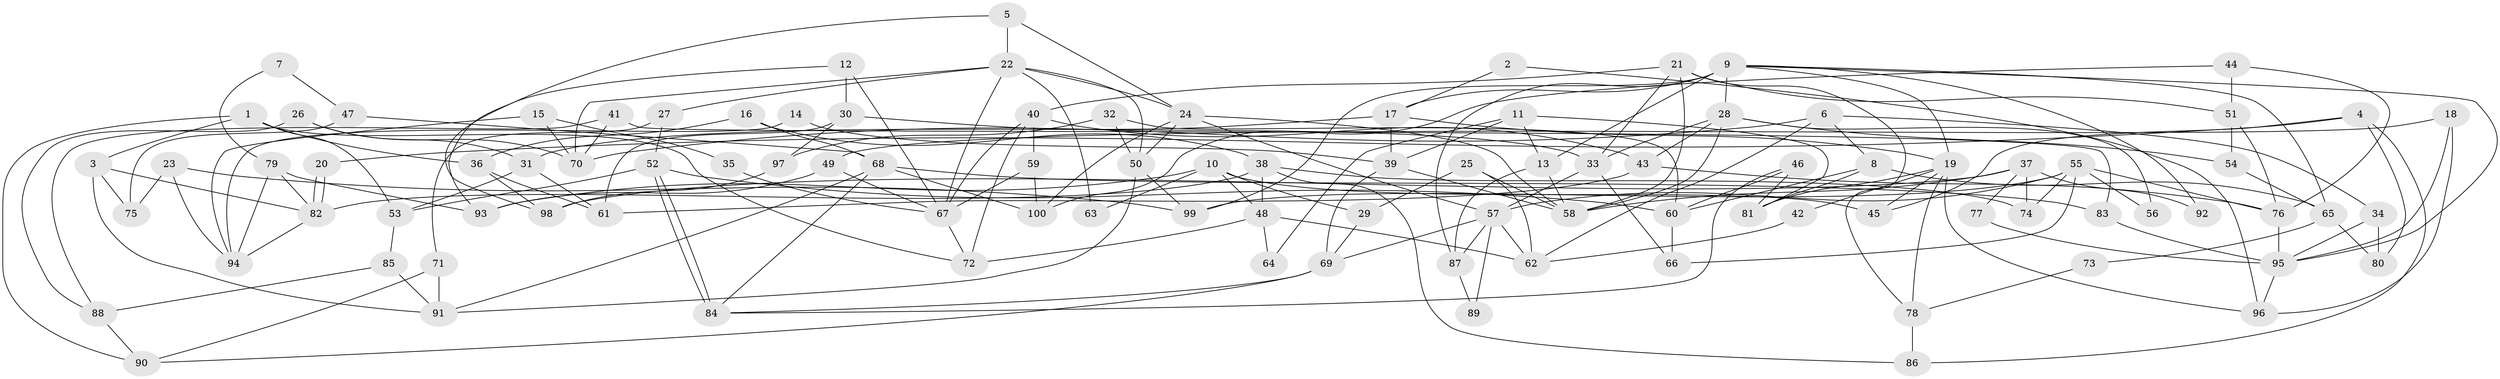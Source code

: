 // Generated by graph-tools (version 1.1) at 2025/36/03/09/25 02:36:16]
// undirected, 100 vertices, 200 edges
graph export_dot {
graph [start="1"]
  node [color=gray90,style=filled];
  1;
  2;
  3;
  4;
  5;
  6;
  7;
  8;
  9;
  10;
  11;
  12;
  13;
  14;
  15;
  16;
  17;
  18;
  19;
  20;
  21;
  22;
  23;
  24;
  25;
  26;
  27;
  28;
  29;
  30;
  31;
  32;
  33;
  34;
  35;
  36;
  37;
  38;
  39;
  40;
  41;
  42;
  43;
  44;
  45;
  46;
  47;
  48;
  49;
  50;
  51;
  52;
  53;
  54;
  55;
  56;
  57;
  58;
  59;
  60;
  61;
  62;
  63;
  64;
  65;
  66;
  67;
  68;
  69;
  70;
  71;
  72;
  73;
  74;
  75;
  76;
  77;
  78;
  79;
  80;
  81;
  82;
  83;
  84;
  85;
  86;
  87;
  88;
  89;
  90;
  91;
  92;
  93;
  94;
  95;
  96;
  97;
  98;
  99;
  100;
  1 -- 90;
  1 -- 53;
  1 -- 3;
  1 -- 36;
  1 -- 72;
  2 -- 17;
  2 -- 96;
  3 -- 91;
  3 -- 75;
  3 -- 82;
  4 -- 86;
  4 -- 45;
  4 -- 20;
  4 -- 80;
  5 -- 24;
  5 -- 22;
  5 -- 98;
  6 -- 34;
  6 -- 8;
  6 -- 62;
  6 -- 70;
  7 -- 47;
  7 -- 79;
  8 -- 81;
  8 -- 60;
  8 -- 65;
  9 -- 28;
  9 -- 17;
  9 -- 13;
  9 -- 19;
  9 -- 65;
  9 -- 87;
  9 -- 92;
  9 -- 95;
  9 -- 99;
  10 -- 29;
  10 -- 93;
  10 -- 45;
  10 -- 48;
  10 -- 63;
  11 -- 81;
  11 -- 13;
  11 -- 39;
  11 -- 64;
  12 -- 30;
  12 -- 67;
  12 -- 93;
  13 -- 58;
  13 -- 87;
  14 -- 39;
  14 -- 94;
  15 -- 94;
  15 -- 70;
  15 -- 35;
  16 -- 68;
  16 -- 38;
  16 -- 36;
  17 -- 39;
  17 -- 31;
  17 -- 19;
  18 -- 95;
  18 -- 96;
  18 -- 49;
  19 -- 42;
  19 -- 45;
  19 -- 78;
  19 -- 81;
  19 -- 96;
  20 -- 82;
  20 -- 82;
  21 -- 33;
  21 -- 51;
  21 -- 40;
  21 -- 58;
  21 -- 78;
  22 -- 67;
  22 -- 50;
  22 -- 24;
  22 -- 27;
  22 -- 63;
  22 -- 70;
  23 -- 94;
  23 -- 99;
  23 -- 75;
  24 -- 57;
  24 -- 50;
  24 -- 58;
  24 -- 100;
  25 -- 58;
  25 -- 62;
  25 -- 29;
  26 -- 70;
  26 -- 31;
  26 -- 88;
  27 -- 52;
  27 -- 71;
  28 -- 43;
  28 -- 58;
  28 -- 33;
  28 -- 54;
  28 -- 56;
  29 -- 69;
  30 -- 61;
  30 -- 33;
  30 -- 97;
  31 -- 61;
  31 -- 53;
  32 -- 97;
  32 -- 50;
  32 -- 60;
  33 -- 57;
  33 -- 66;
  34 -- 95;
  34 -- 80;
  35 -- 67;
  36 -- 61;
  36 -- 98;
  37 -- 98;
  37 -- 58;
  37 -- 74;
  37 -- 77;
  37 -- 92;
  38 -- 48;
  38 -- 82;
  38 -- 74;
  38 -- 86;
  39 -- 58;
  39 -- 69;
  40 -- 72;
  40 -- 43;
  40 -- 59;
  40 -- 67;
  41 -- 83;
  41 -- 70;
  41 -- 88;
  42 -- 62;
  43 -- 76;
  43 -- 61;
  44 -- 76;
  44 -- 100;
  44 -- 51;
  46 -- 84;
  46 -- 60;
  46 -- 81;
  47 -- 75;
  47 -- 68;
  48 -- 72;
  48 -- 62;
  48 -- 64;
  49 -- 67;
  49 -- 93;
  50 -- 99;
  50 -- 91;
  51 -- 54;
  51 -- 76;
  52 -- 84;
  52 -- 84;
  52 -- 60;
  52 -- 53;
  53 -- 85;
  54 -- 65;
  55 -- 74;
  55 -- 57;
  55 -- 56;
  55 -- 66;
  55 -- 76;
  55 -- 99;
  57 -- 87;
  57 -- 62;
  57 -- 69;
  57 -- 89;
  59 -- 100;
  59 -- 67;
  60 -- 66;
  65 -- 73;
  65 -- 80;
  67 -- 72;
  68 -- 84;
  68 -- 91;
  68 -- 83;
  68 -- 100;
  69 -- 84;
  69 -- 90;
  71 -- 90;
  71 -- 91;
  73 -- 78;
  76 -- 95;
  77 -- 95;
  78 -- 86;
  79 -- 82;
  79 -- 93;
  79 -- 94;
  82 -- 94;
  83 -- 95;
  85 -- 88;
  85 -- 91;
  87 -- 89;
  88 -- 90;
  95 -- 96;
  97 -- 98;
}
